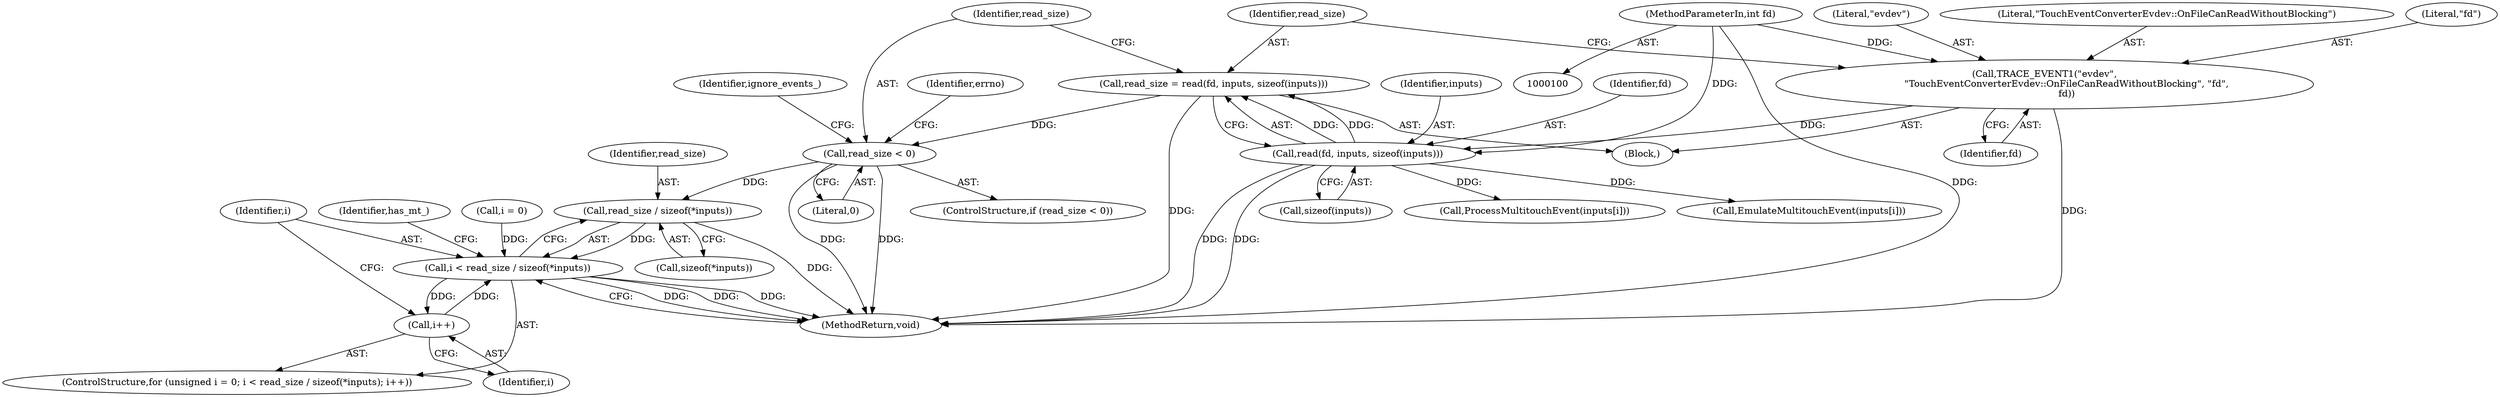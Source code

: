 digraph "0_Chrome_c4363d1ca65494cb7b271625e1ff6541a9f593c9_2@API" {
"1000118" [label="(Call,read_size < 0)"];
"1000110" [label="(Call,read_size = read(fd, inputs, sizeof(inputs)))"];
"1000112" [label="(Call,read(fd, inputs, sizeof(inputs)))"];
"1000103" [label="(Call,TRACE_EVENT1(\"evdev\",\n               \"TouchEventConverterEvdev::OnFileCanReadWithoutBlocking\", \"fd\",\n               fd))"];
"1000101" [label="(MethodParameterIn,int fd)"];
"1000153" [label="(Call,read_size / sizeof(*inputs))"];
"1000151" [label="(Call,i < read_size / sizeof(*inputs))"];
"1000158" [label="(Call,i++)"];
"1000114" [label="(Identifier,inputs)"];
"1000169" [label="(Call,ProcessMultitouchEvent(inputs[i]))"];
"1000148" [label="(Call,i = 0)"];
"1000151" [label="(Call,i < read_size / sizeof(*inputs))"];
"1000146" [label="(ControlStructure,for (unsigned i = 0; i < read_size / sizeof(*inputs); i++))"];
"1000113" [label="(Identifier,fd)"];
"1000125" [label="(Identifier,errno)"];
"1000117" [label="(ControlStructure,if (read_size < 0))"];
"1000104" [label="(Literal,\"evdev\")"];
"1000107" [label="(Identifier,fd)"];
"1000165" [label="(Call,EmulateMultitouchEvent(inputs[i]))"];
"1000120" [label="(Literal,0)"];
"1000101" [label="(MethodParameterIn,int fd)"];
"1000144" [label="(Identifier,ignore_events_)"];
"1000111" [label="(Identifier,read_size)"];
"1000115" [label="(Call,sizeof(inputs))"];
"1000163" [label="(Identifier,has_mt_)"];
"1000112" [label="(Call,read(fd, inputs, sizeof(inputs)))"];
"1000103" [label="(Call,TRACE_EVENT1(\"evdev\",\n               \"TouchEventConverterEvdev::OnFileCanReadWithoutBlocking\", \"fd\",\n               fd))"];
"1000159" [label="(Identifier,i)"];
"1000152" [label="(Identifier,i)"];
"1000110" [label="(Call,read_size = read(fd, inputs, sizeof(inputs)))"];
"1000173" [label="(MethodReturn,void)"];
"1000118" [label="(Call,read_size < 0)"];
"1000158" [label="(Call,i++)"];
"1000153" [label="(Call,read_size / sizeof(*inputs))"];
"1000119" [label="(Identifier,read_size)"];
"1000155" [label="(Call,sizeof(*inputs))"];
"1000105" [label="(Literal,\"TouchEventConverterEvdev::OnFileCanReadWithoutBlocking\")"];
"1000154" [label="(Identifier,read_size)"];
"1000106" [label="(Literal,\"fd\")"];
"1000102" [label="(Block,)"];
"1000118" -> "1000117"  [label="AST: "];
"1000118" -> "1000120"  [label="CFG: "];
"1000119" -> "1000118"  [label="AST: "];
"1000120" -> "1000118"  [label="AST: "];
"1000125" -> "1000118"  [label="CFG: "];
"1000144" -> "1000118"  [label="CFG: "];
"1000118" -> "1000173"  [label="DDG: "];
"1000118" -> "1000173"  [label="DDG: "];
"1000110" -> "1000118"  [label="DDG: "];
"1000118" -> "1000153"  [label="DDG: "];
"1000110" -> "1000102"  [label="AST: "];
"1000110" -> "1000112"  [label="CFG: "];
"1000111" -> "1000110"  [label="AST: "];
"1000112" -> "1000110"  [label="AST: "];
"1000119" -> "1000110"  [label="CFG: "];
"1000110" -> "1000173"  [label="DDG: "];
"1000112" -> "1000110"  [label="DDG: "];
"1000112" -> "1000110"  [label="DDG: "];
"1000112" -> "1000115"  [label="CFG: "];
"1000113" -> "1000112"  [label="AST: "];
"1000114" -> "1000112"  [label="AST: "];
"1000115" -> "1000112"  [label="AST: "];
"1000112" -> "1000173"  [label="DDG: "];
"1000112" -> "1000173"  [label="DDG: "];
"1000103" -> "1000112"  [label="DDG: "];
"1000101" -> "1000112"  [label="DDG: "];
"1000112" -> "1000165"  [label="DDG: "];
"1000112" -> "1000169"  [label="DDG: "];
"1000103" -> "1000102"  [label="AST: "];
"1000103" -> "1000107"  [label="CFG: "];
"1000104" -> "1000103"  [label="AST: "];
"1000105" -> "1000103"  [label="AST: "];
"1000106" -> "1000103"  [label="AST: "];
"1000107" -> "1000103"  [label="AST: "];
"1000111" -> "1000103"  [label="CFG: "];
"1000103" -> "1000173"  [label="DDG: "];
"1000101" -> "1000103"  [label="DDG: "];
"1000101" -> "1000100"  [label="AST: "];
"1000101" -> "1000173"  [label="DDG: "];
"1000153" -> "1000151"  [label="AST: "];
"1000153" -> "1000155"  [label="CFG: "];
"1000154" -> "1000153"  [label="AST: "];
"1000155" -> "1000153"  [label="AST: "];
"1000151" -> "1000153"  [label="CFG: "];
"1000153" -> "1000173"  [label="DDG: "];
"1000153" -> "1000151"  [label="DDG: "];
"1000151" -> "1000146"  [label="AST: "];
"1000152" -> "1000151"  [label="AST: "];
"1000163" -> "1000151"  [label="CFG: "];
"1000173" -> "1000151"  [label="CFG: "];
"1000151" -> "1000173"  [label="DDG: "];
"1000151" -> "1000173"  [label="DDG: "];
"1000151" -> "1000173"  [label="DDG: "];
"1000158" -> "1000151"  [label="DDG: "];
"1000148" -> "1000151"  [label="DDG: "];
"1000151" -> "1000158"  [label="DDG: "];
"1000158" -> "1000146"  [label="AST: "];
"1000158" -> "1000159"  [label="CFG: "];
"1000159" -> "1000158"  [label="AST: "];
"1000152" -> "1000158"  [label="CFG: "];
}
